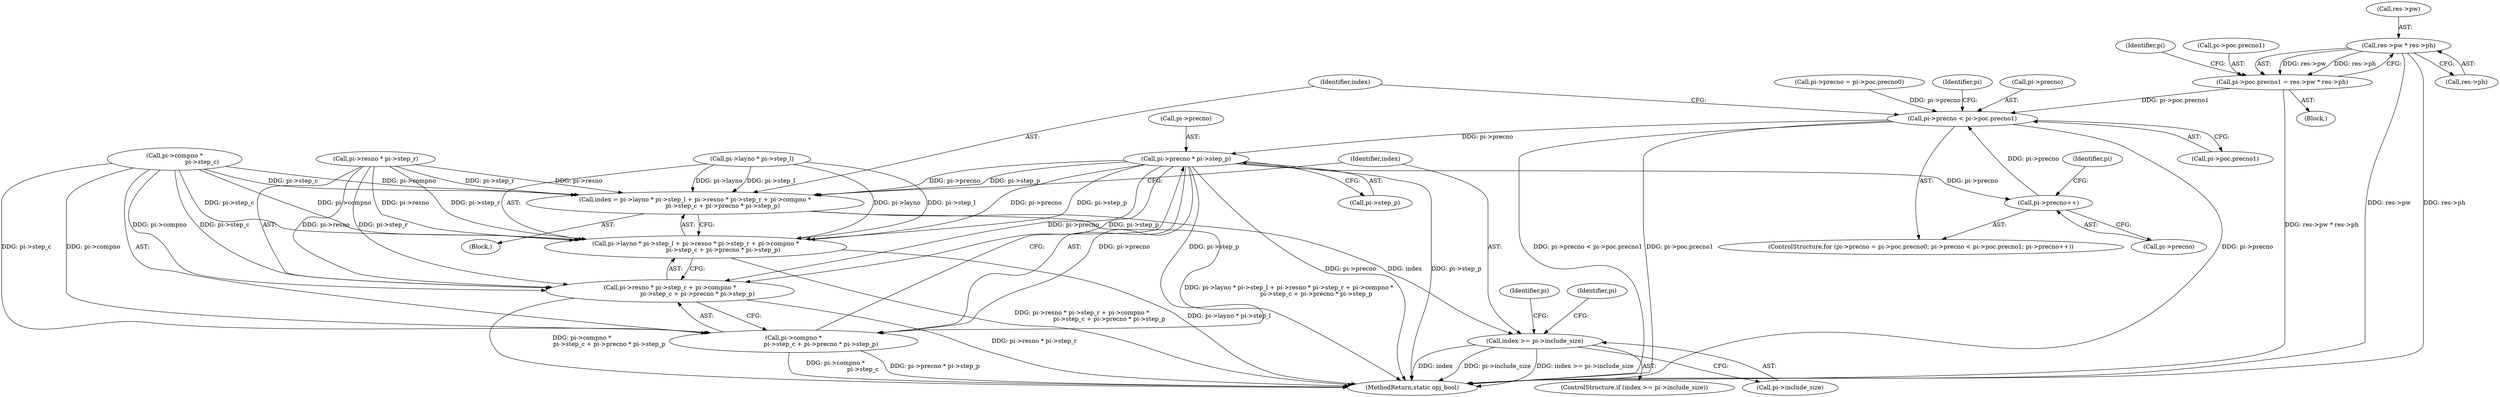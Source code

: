 digraph "0_openjpeg_c277159986c80142180fbe5efb256bbf3bdf3edc_0@pointer" {
"1000264" [label="(Call,res->pw * res->ph)"];
"1000258" [label="(Call,pi->poc.precno1 = res->pw * res->ph)"];
"1000281" [label="(Call,pi->precno < pi->poc.precno1)"];
"1000321" [label="(Call,pi->precno * pi->step_p)"];
"1000290" [label="(Call,pi->precno++)"];
"1000295" [label="(Call,index = pi->layno * pi->step_l + pi->resno * pi->step_r + pi->compno *\n                             pi->step_c + pi->precno * pi->step_p)"];
"1000329" [label="(Call,index >= pi->include_size)"];
"1000297" [label="(Call,pi->layno * pi->step_l + pi->resno * pi->step_r + pi->compno *\n                             pi->step_c + pi->precno * pi->step_p)"];
"1000305" [label="(Call,pi->resno * pi->step_r + pi->compno *\n                             pi->step_c + pi->precno * pi->step_p)"];
"1000313" [label="(Call,pi->compno *\n                             pi->step_c + pi->precno * pi->step_p)"];
"1000285" [label="(Call,pi->poc.precno1)"];
"1000271" [label="(ControlStructure,for (pi->precno = pi->poc.precno0; pi->precno < pi->poc.precno1; pi->precno++))"];
"1000294" [label="(Block,)"];
"1000258" [label="(Call,pi->poc.precno1 = res->pw * res->ph)"];
"1000344" [label="(Identifier,pi)"];
"1000274" [label="(Identifier,pi)"];
"1000321" [label="(Call,pi->precno * pi->step_p)"];
"1000360" [label="(MethodReturn,static opj_bool)"];
"1000329" [label="(Call,index >= pi->include_size)"];
"1000283" [label="(Identifier,pi)"];
"1000297" [label="(Call,pi->layno * pi->step_l + pi->resno * pi->step_r + pi->compno *\n                             pi->step_c + pi->precno * pi->step_p)"];
"1000330" [label="(Identifier,index)"];
"1000257" [label="(Block,)"];
"1000259" [label="(Call,pi->poc.precno1)"];
"1000322" [label="(Call,pi->precno)"];
"1000272" [label="(Call,pi->precno = pi->poc.precno0)"];
"1000336" [label="(Identifier,pi)"];
"1000264" [label="(Call,res->pw * res->ph)"];
"1000314" [label="(Call,pi->compno *\n                             pi->step_c)"];
"1000219" [label="(Identifier,pi)"];
"1000313" [label="(Call,pi->compno *\n                             pi->step_c + pi->precno * pi->step_p)"];
"1000325" [label="(Call,pi->step_p)"];
"1000290" [label="(Call,pi->precno++)"];
"1000295" [label="(Call,index = pi->layno * pi->step_l + pi->resno * pi->step_r + pi->compno *\n                             pi->step_c + pi->precno * pi->step_p)"];
"1000291" [label="(Call,pi->precno)"];
"1000306" [label="(Call,pi->resno * pi->step_r)"];
"1000305" [label="(Call,pi->resno * pi->step_r + pi->compno *\n                             pi->step_c + pi->precno * pi->step_p)"];
"1000298" [label="(Call,pi->layno * pi->step_l)"];
"1000281" [label="(Call,pi->precno < pi->poc.precno1)"];
"1000296" [label="(Identifier,index)"];
"1000328" [label="(ControlStructure,if (index >= pi->include_size))"];
"1000265" [label="(Call,res->pw)"];
"1000331" [label="(Call,pi->include_size)"];
"1000268" [label="(Call,res->ph)"];
"1000282" [label="(Call,pi->precno)"];
"1000264" -> "1000258"  [label="AST: "];
"1000264" -> "1000268"  [label="CFG: "];
"1000265" -> "1000264"  [label="AST: "];
"1000268" -> "1000264"  [label="AST: "];
"1000258" -> "1000264"  [label="CFG: "];
"1000264" -> "1000360"  [label="DDG: res->pw"];
"1000264" -> "1000360"  [label="DDG: res->ph"];
"1000264" -> "1000258"  [label="DDG: res->pw"];
"1000264" -> "1000258"  [label="DDG: res->ph"];
"1000258" -> "1000257"  [label="AST: "];
"1000259" -> "1000258"  [label="AST: "];
"1000274" -> "1000258"  [label="CFG: "];
"1000258" -> "1000360"  [label="DDG: res->pw * res->ph"];
"1000258" -> "1000281"  [label="DDG: pi->poc.precno1"];
"1000281" -> "1000271"  [label="AST: "];
"1000281" -> "1000285"  [label="CFG: "];
"1000282" -> "1000281"  [label="AST: "];
"1000285" -> "1000281"  [label="AST: "];
"1000296" -> "1000281"  [label="CFG: "];
"1000219" -> "1000281"  [label="CFG: "];
"1000281" -> "1000360"  [label="DDG: pi->poc.precno1"];
"1000281" -> "1000360"  [label="DDG: pi->precno"];
"1000281" -> "1000360"  [label="DDG: pi->precno < pi->poc.precno1"];
"1000290" -> "1000281"  [label="DDG: pi->precno"];
"1000272" -> "1000281"  [label="DDG: pi->precno"];
"1000281" -> "1000321"  [label="DDG: pi->precno"];
"1000321" -> "1000313"  [label="AST: "];
"1000321" -> "1000325"  [label="CFG: "];
"1000322" -> "1000321"  [label="AST: "];
"1000325" -> "1000321"  [label="AST: "];
"1000313" -> "1000321"  [label="CFG: "];
"1000321" -> "1000360"  [label="DDG: pi->precno"];
"1000321" -> "1000360"  [label="DDG: pi->step_p"];
"1000321" -> "1000290"  [label="DDG: pi->precno"];
"1000321" -> "1000295"  [label="DDG: pi->precno"];
"1000321" -> "1000295"  [label="DDG: pi->step_p"];
"1000321" -> "1000297"  [label="DDG: pi->precno"];
"1000321" -> "1000297"  [label="DDG: pi->step_p"];
"1000321" -> "1000305"  [label="DDG: pi->precno"];
"1000321" -> "1000305"  [label="DDG: pi->step_p"];
"1000321" -> "1000313"  [label="DDG: pi->precno"];
"1000321" -> "1000313"  [label="DDG: pi->step_p"];
"1000290" -> "1000271"  [label="AST: "];
"1000290" -> "1000291"  [label="CFG: "];
"1000291" -> "1000290"  [label="AST: "];
"1000283" -> "1000290"  [label="CFG: "];
"1000295" -> "1000294"  [label="AST: "];
"1000295" -> "1000297"  [label="CFG: "];
"1000296" -> "1000295"  [label="AST: "];
"1000297" -> "1000295"  [label="AST: "];
"1000330" -> "1000295"  [label="CFG: "];
"1000295" -> "1000360"  [label="DDG: pi->layno * pi->step_l + pi->resno * pi->step_r + pi->compno *\n                             pi->step_c + pi->precno * pi->step_p"];
"1000298" -> "1000295"  [label="DDG: pi->layno"];
"1000298" -> "1000295"  [label="DDG: pi->step_l"];
"1000306" -> "1000295"  [label="DDG: pi->resno"];
"1000306" -> "1000295"  [label="DDG: pi->step_r"];
"1000314" -> "1000295"  [label="DDG: pi->compno"];
"1000314" -> "1000295"  [label="DDG: pi->step_c"];
"1000295" -> "1000329"  [label="DDG: index"];
"1000329" -> "1000328"  [label="AST: "];
"1000329" -> "1000331"  [label="CFG: "];
"1000330" -> "1000329"  [label="AST: "];
"1000331" -> "1000329"  [label="AST: "];
"1000336" -> "1000329"  [label="CFG: "];
"1000344" -> "1000329"  [label="CFG: "];
"1000329" -> "1000360"  [label="DDG: pi->include_size"];
"1000329" -> "1000360"  [label="DDG: index >= pi->include_size"];
"1000329" -> "1000360"  [label="DDG: index"];
"1000297" -> "1000305"  [label="CFG: "];
"1000298" -> "1000297"  [label="AST: "];
"1000305" -> "1000297"  [label="AST: "];
"1000297" -> "1000360"  [label="DDG: pi->layno * pi->step_l"];
"1000297" -> "1000360"  [label="DDG: pi->resno * pi->step_r + pi->compno *\n                             pi->step_c + pi->precno * pi->step_p"];
"1000298" -> "1000297"  [label="DDG: pi->layno"];
"1000298" -> "1000297"  [label="DDG: pi->step_l"];
"1000306" -> "1000297"  [label="DDG: pi->resno"];
"1000306" -> "1000297"  [label="DDG: pi->step_r"];
"1000314" -> "1000297"  [label="DDG: pi->compno"];
"1000314" -> "1000297"  [label="DDG: pi->step_c"];
"1000305" -> "1000313"  [label="CFG: "];
"1000306" -> "1000305"  [label="AST: "];
"1000313" -> "1000305"  [label="AST: "];
"1000305" -> "1000360"  [label="DDG: pi->compno *\n                             pi->step_c + pi->precno * pi->step_p"];
"1000305" -> "1000360"  [label="DDG: pi->resno * pi->step_r"];
"1000306" -> "1000305"  [label="DDG: pi->resno"];
"1000306" -> "1000305"  [label="DDG: pi->step_r"];
"1000314" -> "1000305"  [label="DDG: pi->compno"];
"1000314" -> "1000305"  [label="DDG: pi->step_c"];
"1000314" -> "1000313"  [label="AST: "];
"1000313" -> "1000360"  [label="DDG: pi->precno * pi->step_p"];
"1000313" -> "1000360"  [label="DDG: pi->compno *\n                             pi->step_c"];
"1000314" -> "1000313"  [label="DDG: pi->compno"];
"1000314" -> "1000313"  [label="DDG: pi->step_c"];
}
